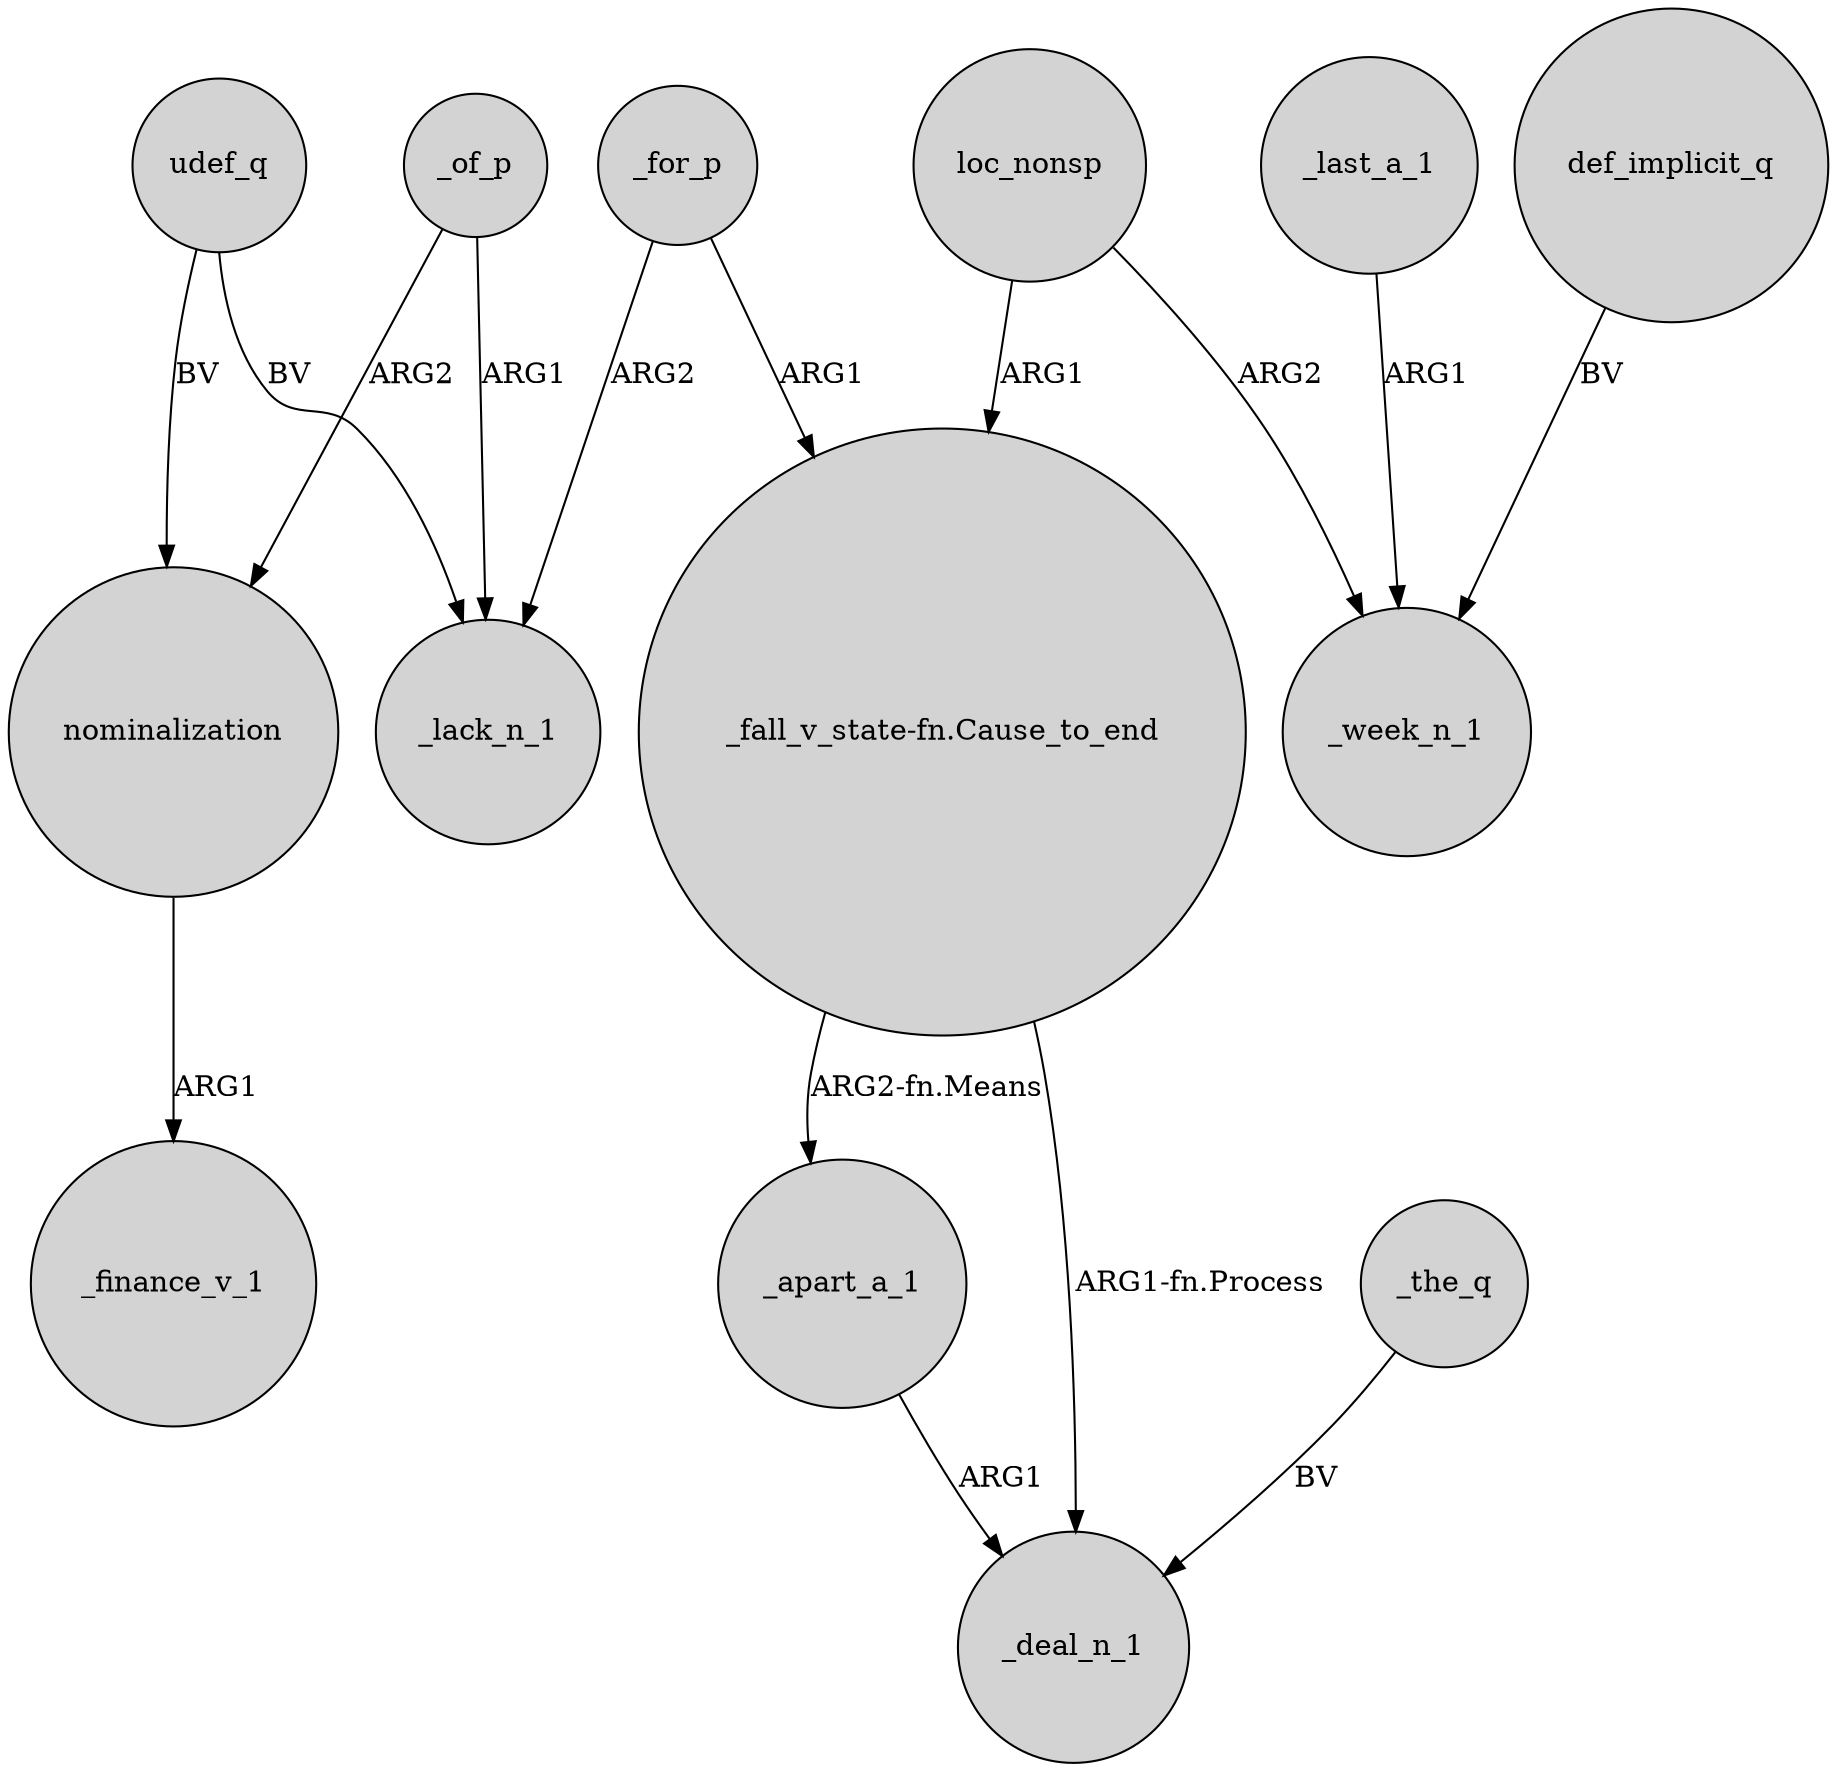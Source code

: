 digraph {
	node [shape=circle style=filled]
	_for_p -> _lack_n_1 [label=ARG2]
	loc_nonsp -> _week_n_1 [label=ARG2]
	_of_p -> _lack_n_1 [label=ARG1]
	_last_a_1 -> _week_n_1 [label=ARG1]
	_apart_a_1 -> _deal_n_1 [label=ARG1]
	"_fall_v_state-fn.Cause_to_end" -> _apart_a_1 [label="ARG2-fn.Means"]
	loc_nonsp -> "_fall_v_state-fn.Cause_to_end" [label=ARG1]
	_for_p -> "_fall_v_state-fn.Cause_to_end" [label=ARG1]
	_the_q -> _deal_n_1 [label=BV]
	nominalization -> _finance_v_1 [label=ARG1]
	udef_q -> _lack_n_1 [label=BV]
	"_fall_v_state-fn.Cause_to_end" -> _deal_n_1 [label="ARG1-fn.Process"]
	def_implicit_q -> _week_n_1 [label=BV]
	_of_p -> nominalization [label=ARG2]
	udef_q -> nominalization [label=BV]
}

